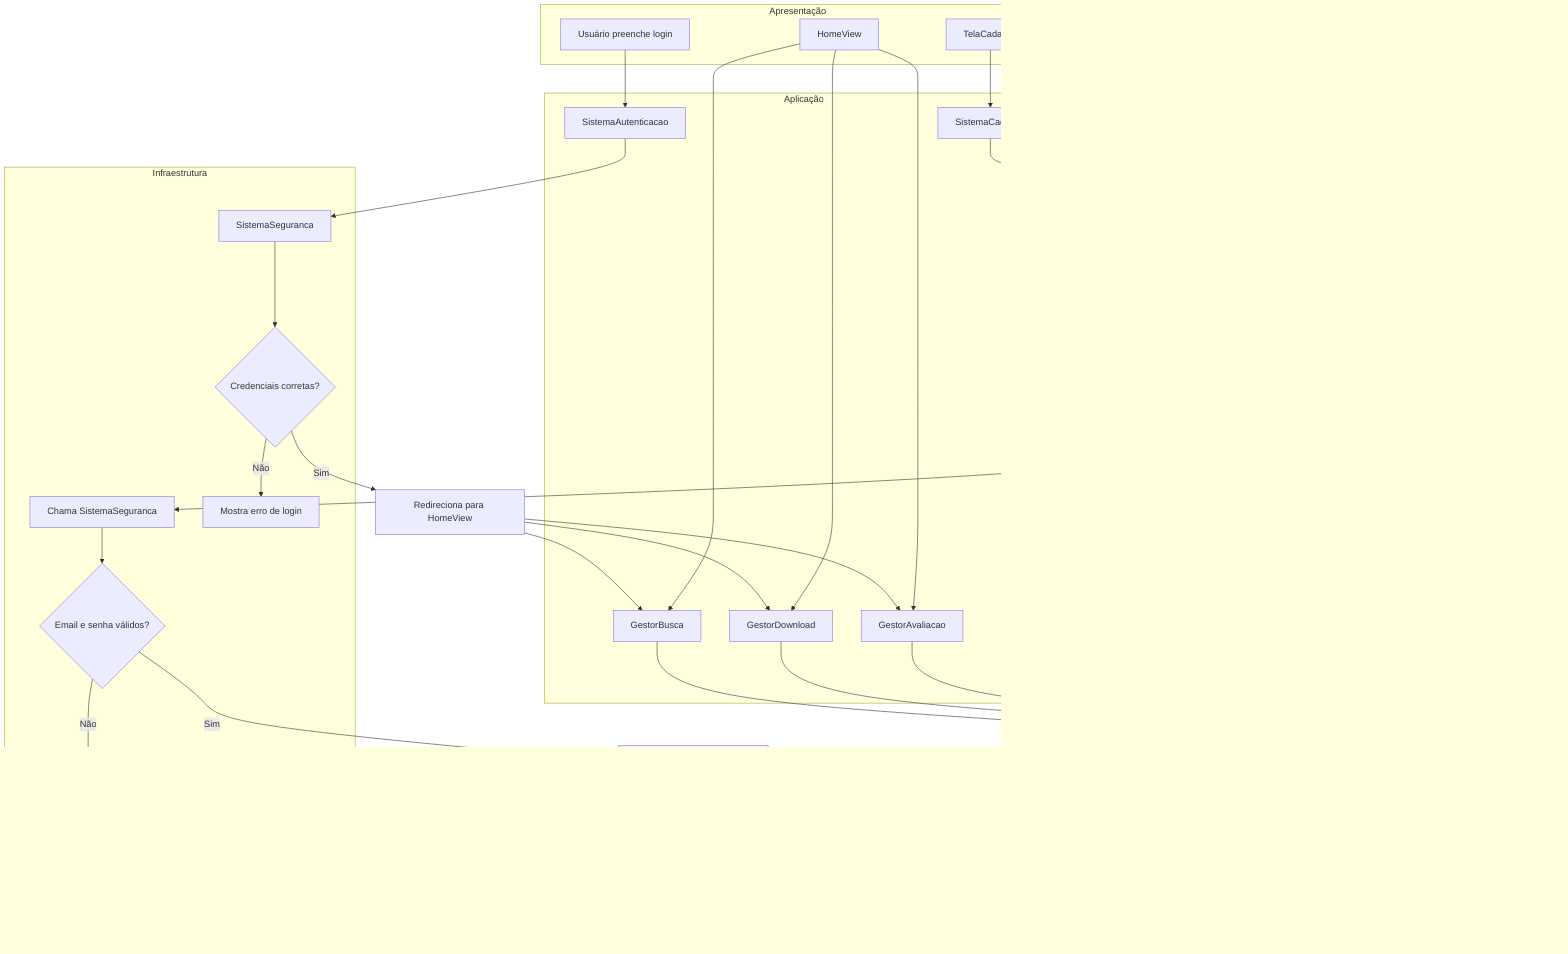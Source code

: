 flowchart TD

%% Apresentação
A[TelaCadastro] --> B[SistemaCadastro]
A2[HomeView] --> H1[GestorBusca]
A2 --> H2[GestorDownload]
A2 --> H3[GestorAvaliacao]

%% Cadastro e autenticação
B --> C{Valida dados?}
C -- Sim --> D[Cria Usuario]
D --> E[Chama SistemaSeguranca]
E --> F{Email e senha válidos?}
F -- Sim --> G[Usuário cadastrado com sucesso]
F -- Não --> Z[Cadastro rejeitado]

%% Login
Login[Usuário preenche login] --> SA[SistemaAutenticacao]
SA --> SS[SistemaSeguranca]
SS --> LG{Credenciais corretas?}
LG -- Sim --> H[Redireciona para HomeView]
LG -- Não --> ERRO[Mostra erro de login]

%% HomeView
H --> H1
H1 --> R1[Exibe jogos filtrados]

H --> H2
H2 --> R2[Realiza download]
R2 --> DL[Download criado e iniciado]
DL --> Notifica[Usuário é notificado]

H --> H3
H3 --> R3[Registra avaliação]
R3 --> SalvaAvaliacao[Salva dados no domínio]

%% Estilo por camadas
subgraph Apresentação
    A
    A2
    Login
end

subgraph Aplicação
    B
    SA
    H1
    H2
    H3
end

subgraph Domínio
    D
    R1
    R2
    R3
    DL
    SalvaAvaliacao
end

subgraph Infraestrutura
    E
    F
    Z
    SS
    LG
    ERRO
end